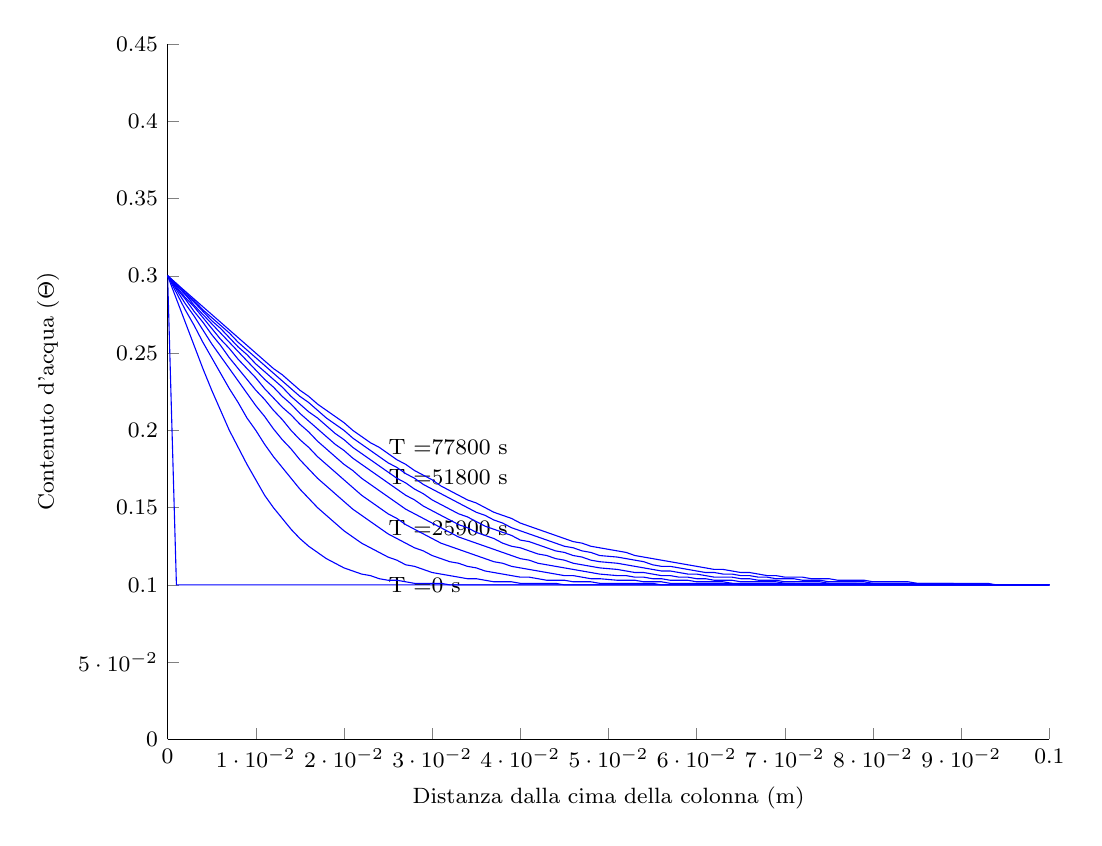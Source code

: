 % This file was created by matlab2tikz v0.4.4 running on MATLAB 8.2.
% Copyright (c) 2008--2013, Nico Schlömer <nico.schloemer@gmail.com>
% All rights reserved.
% 
% The latest updates can be retrieved from
%   http://www.mathworks.com/matlabcentral/fileexchange/22022-matlab2tikz
% where you can also make suggestions and rate matlab2tikz.
% 
\begin{tikzpicture}
\tikzstyle{every node}=[font=\footnotesize]
\begin{axis}[%
width=4.409in,
height=3.477in,
scale only axis,
xmin=0,
xmax=0.1,
xlabel={Distanza dalla cima della colonna (m)},
ymin=0,
ymax=0.45,
ylabel={$\text{Contenuto d'acqua (}\Theta\text{)}$},
axis x line*=bottom,
axis y line*=left
]
\addplot [
color=blue,
solid,
forget plot
]
table[row sep=crcr]{
0 0.3\\
0.001 0.1\\
0.002 0.1\\
0.003 0.1\\
0.004 0.1\\
0.005 0.1\\
0.006 0.1\\
0.007 0.1\\
0.008 0.1\\
0.009 0.1\\
0.01 0.1\\
0.011 0.1\\
0.012 0.1\\
0.013 0.1\\
0.014 0.1\\
0.015 0.1\\
0.016 0.1\\
0.017 0.1\\
0.018 0.1\\
0.019 0.1\\
0.02 0.1\\
0.021 0.1\\
0.022 0.1\\
0.023 0.1\\
0.024 0.1\\
0.025 0.1\\
0.026 0.1\\
0.027 0.1\\
0.028 0.1\\
0.029 0.1\\
0.03 0.1\\
0.031 0.1\\
0.032 0.1\\
0.033 0.1\\
0.034 0.1\\
0.035 0.1\\
0.036 0.1\\
0.037 0.1\\
0.038 0.1\\
0.039 0.1\\
0.04 0.1\\
0.041 0.1\\
0.042 0.1\\
0.043 0.1\\
0.044 0.1\\
0.045 0.1\\
0.046 0.1\\
0.047 0.1\\
0.048 0.1\\
0.049 0.1\\
0.051 0.1\\
0.052 0.1\\
0.053 0.1\\
0.054 0.1\\
0.055 0.1\\
0.056 0.1\\
0.057 0.1\\
0.058 0.1\\
0.059 0.1\\
0.06 0.1\\
0.061 0.1\\
0.062 0.1\\
0.063 0.1\\
0.064 0.1\\
0.065 0.1\\
0.066 0.1\\
0.067 0.1\\
0.068 0.1\\
0.069 0.1\\
0.07 0.1\\
0.071 0.1\\
0.072 0.1\\
0.073 0.1\\
0.074 0.1\\
0.075 0.1\\
0.076 0.1\\
0.077 0.1\\
0.078 0.1\\
0.079 0.1\\
0.08 0.1\\
0.081 0.1\\
0.082 0.1\\
0.083 0.1\\
0.084 0.1\\
0.085 0.1\\
0.086 0.1\\
0.087 0.1\\
0.088 0.1\\
0.089 0.1\\
0.09 0.1\\
0.091 0.1\\
0.092 0.1\\
0.093 0.1\\
0.094 0.1\\
0.095 0.1\\
0.096 0.1\\
0.097 0.1\\
0.098 0.1\\
0.099 0.1\\
0.1 0.1\\
};
\node[right, inner sep=0mm, text=black]
at (axis cs:0.025,0.1,0) {T =0 s};
\addplot [
color=blue,
solid,
forget plot
]
table[row sep=crcr]{
0 0.3\\
0.001 0.285\\
0.002 0.27\\
0.003 0.255\\
0.004 0.24\\
0.005 0.226\\
0.006 0.213\\
0.007 0.2\\
0.008 0.189\\
0.009 0.178\\
0.01 0.168\\
0.011 0.158\\
0.012 0.15\\
0.013 0.143\\
0.014 0.136\\
0.015 0.13\\
0.016 0.125\\
0.017 0.121\\
0.018 0.117\\
0.019 0.114\\
0.02 0.111\\
0.021 0.109\\
0.022 0.107\\
0.023 0.106\\
0.024 0.104\\
0.025 0.103\\
0.026 0.103\\
0.027 0.102\\
0.028 0.101\\
0.029 0.101\\
0.03 0.101\\
0.031 0.101\\
0.032 0.1\\
0.033 0.1\\
0.034 0.1\\
0.035 0.1\\
0.036 0.1\\
0.037 0.1\\
0.038 0.1\\
0.039 0.1\\
0.04 0.1\\
0.041 0.1\\
0.042 0.1\\
0.043 0.1\\
0.044 0.1\\
0.045 0.1\\
0.046 0.1\\
0.047 0.1\\
0.048 0.1\\
0.049 0.1\\
0.051 0.1\\
0.052 0.1\\
0.053 0.1\\
0.054 0.1\\
0.055 0.1\\
0.056 0.1\\
0.057 0.1\\
0.058 0.1\\
0.059 0.1\\
0.06 0.1\\
0.061 0.1\\
0.062 0.1\\
0.063 0.1\\
0.064 0.1\\
0.065 0.1\\
0.066 0.1\\
0.067 0.1\\
0.068 0.1\\
0.069 0.1\\
0.07 0.1\\
0.071 0.1\\
0.072 0.1\\
0.073 0.1\\
0.074 0.1\\
0.075 0.1\\
0.076 0.1\\
0.077 0.1\\
0.078 0.1\\
0.079 0.1\\
0.08 0.1\\
0.081 0.1\\
0.082 0.1\\
0.083 0.1\\
0.084 0.1\\
0.085 0.1\\
0.086 0.1\\
0.087 0.1\\
0.088 0.1\\
0.089 0.1\\
0.09 0.1\\
0.091 0.1\\
0.092 0.1\\
0.093 0.1\\
0.094 0.1\\
0.095 0.1\\
0.096 0.1\\
0.097 0.1\\
0.098 0.1\\
0.099 0.1\\
0.1 0.1\\
};
\addplot [
color=blue,
solid,
forget plot
]
table[row sep=crcr]{
0 0.3\\
0.001 0.289\\
0.002 0.278\\
0.003 0.268\\
0.004 0.257\\
0.005 0.247\\
0.006 0.237\\
0.007 0.227\\
0.008 0.218\\
0.009 0.208\\
0.01 0.2\\
0.011 0.191\\
0.012 0.183\\
0.013 0.176\\
0.014 0.169\\
0.015 0.162\\
0.016 0.156\\
0.017 0.15\\
0.018 0.145\\
0.019 0.14\\
0.02 0.135\\
0.021 0.131\\
0.022 0.127\\
0.023 0.124\\
0.024 0.121\\
0.025 0.118\\
0.026 0.116\\
0.027 0.113\\
0.028 0.112\\
0.029 0.11\\
0.03 0.108\\
0.031 0.107\\
0.032 0.106\\
0.033 0.105\\
0.034 0.104\\
0.035 0.104\\
0.036 0.103\\
0.037 0.102\\
0.038 0.102\\
0.039 0.102\\
0.04 0.101\\
0.041 0.101\\
0.042 0.101\\
0.043 0.101\\
0.044 0.101\\
0.045 0.1\\
0.046 0.1\\
0.047 0.1\\
0.048 0.1\\
0.049 0.1\\
0.051 0.1\\
0.052 0.1\\
0.053 0.1\\
0.054 0.1\\
0.055 0.1\\
0.056 0.1\\
0.057 0.1\\
0.058 0.1\\
0.059 0.1\\
0.06 0.1\\
0.061 0.1\\
0.062 0.1\\
0.063 0.1\\
0.064 0.1\\
0.065 0.1\\
0.066 0.1\\
0.067 0.1\\
0.068 0.1\\
0.069 0.1\\
0.07 0.1\\
0.071 0.1\\
0.072 0.1\\
0.073 0.1\\
0.074 0.1\\
0.075 0.1\\
0.076 0.1\\
0.077 0.1\\
0.078 0.1\\
0.079 0.1\\
0.08 0.1\\
0.081 0.1\\
0.082 0.1\\
0.083 0.1\\
0.084 0.1\\
0.085 0.1\\
0.086 0.1\\
0.087 0.1\\
0.088 0.1\\
0.089 0.1\\
0.09 0.1\\
0.091 0.1\\
0.092 0.1\\
0.093 0.1\\
0.094 0.1\\
0.095 0.1\\
0.096 0.1\\
0.097 0.1\\
0.098 0.1\\
0.099 0.1\\
0.1 0.1\\
};
\addplot [
color=blue,
solid,
forget plot
]
table[row sep=crcr]{
0 0.3\\
0.001 0.291\\
0.002 0.282\\
0.003 0.274\\
0.004 0.265\\
0.005 0.256\\
0.006 0.248\\
0.007 0.24\\
0.008 0.232\\
0.009 0.224\\
0.01 0.216\\
0.011 0.209\\
0.012 0.201\\
0.013 0.194\\
0.014 0.188\\
0.015 0.181\\
0.016 0.175\\
0.017 0.169\\
0.018 0.164\\
0.019 0.159\\
0.02 0.154\\
0.021 0.149\\
0.022 0.145\\
0.023 0.141\\
0.024 0.137\\
0.025 0.133\\
0.026 0.13\\
0.027 0.127\\
0.028 0.124\\
0.029 0.122\\
0.03 0.119\\
0.031 0.117\\
0.032 0.115\\
0.033 0.114\\
0.034 0.112\\
0.035 0.111\\
0.036 0.109\\
0.037 0.108\\
0.038 0.107\\
0.039 0.106\\
0.04 0.105\\
0.041 0.105\\
0.042 0.104\\
0.043 0.103\\
0.044 0.103\\
0.045 0.103\\
0.046 0.102\\
0.047 0.102\\
0.048 0.102\\
0.049 0.101\\
0.051 0.101\\
0.052 0.101\\
0.053 0.101\\
0.054 0.101\\
0.055 0.101\\
0.056 0.1\\
0.057 0.1\\
0.058 0.1\\
0.059 0.1\\
0.06 0.1\\
0.061 0.1\\
0.062 0.1\\
0.063 0.1\\
0.064 0.1\\
0.065 0.1\\
0.066 0.1\\
0.067 0.1\\
0.068 0.1\\
0.069 0.1\\
0.07 0.1\\
0.071 0.1\\
0.072 0.1\\
0.073 0.1\\
0.074 0.1\\
0.075 0.1\\
0.076 0.1\\
0.077 0.1\\
0.078 0.1\\
0.079 0.1\\
0.08 0.1\\
0.081 0.1\\
0.082 0.1\\
0.083 0.1\\
0.084 0.1\\
0.085 0.1\\
0.086 0.1\\
0.087 0.1\\
0.088 0.1\\
0.089 0.1\\
0.09 0.1\\
0.091 0.1\\
0.092 0.1\\
0.093 0.1\\
0.094 0.1\\
0.095 0.1\\
0.096 0.1\\
0.097 0.1\\
0.098 0.1\\
0.099 0.1\\
0.1 0.1\\
};
\node[right, inner sep=0mm, text=black]
at (axis cs:0.025,0.137,0) {T =25900 s};
\addplot [
color=blue,
solid,
forget plot
]
table[row sep=crcr]{
0 0.3\\
0.001 0.292\\
0.002 0.285\\
0.003 0.277\\
0.004 0.27\\
0.005 0.262\\
0.006 0.255\\
0.007 0.247\\
0.008 0.24\\
0.009 0.233\\
0.01 0.226\\
0.011 0.22\\
0.012 0.213\\
0.013 0.207\\
0.014 0.2\\
0.015 0.194\\
0.016 0.189\\
0.017 0.183\\
0.018 0.178\\
0.019 0.173\\
0.02 0.168\\
0.021 0.163\\
0.022 0.158\\
0.023 0.154\\
0.024 0.15\\
0.025 0.146\\
0.026 0.143\\
0.027 0.139\\
0.028 0.136\\
0.029 0.133\\
0.03 0.13\\
0.031 0.127\\
0.032 0.125\\
0.033 0.123\\
0.034 0.121\\
0.035 0.119\\
0.036 0.117\\
0.037 0.115\\
0.038 0.114\\
0.039 0.112\\
0.04 0.111\\
0.041 0.11\\
0.042 0.109\\
0.043 0.108\\
0.044 0.107\\
0.045 0.106\\
0.046 0.106\\
0.047 0.105\\
0.048 0.104\\
0.049 0.104\\
0.051 0.103\\
0.052 0.103\\
0.053 0.103\\
0.054 0.102\\
0.055 0.102\\
0.056 0.102\\
0.057 0.101\\
0.058 0.101\\
0.059 0.101\\
0.06 0.101\\
0.061 0.101\\
0.062 0.101\\
0.063 0.101\\
0.064 0.101\\
0.065 0.1\\
0.066 0.1\\
0.067 0.1\\
0.068 0.1\\
0.069 0.1\\
0.07 0.1\\
0.071 0.1\\
0.072 0.1\\
0.073 0.1\\
0.074 0.1\\
0.075 0.1\\
0.076 0.1\\
0.077 0.1\\
0.078 0.1\\
0.079 0.1\\
0.08 0.1\\
0.081 0.1\\
0.082 0.1\\
0.083 0.1\\
0.084 0.1\\
0.085 0.1\\
0.086 0.1\\
0.087 0.1\\
0.088 0.1\\
0.089 0.1\\
0.09 0.1\\
0.091 0.1\\
0.092 0.1\\
0.093 0.1\\
0.094 0.1\\
0.095 0.1\\
0.096 0.1\\
0.097 0.1\\
0.098 0.1\\
0.099 0.1\\
0.1 0.1\\
};
\addplot [
color=blue,
solid,
forget plot
]
table[row sep=crcr]{
0 0.3\\
0.001 0.293\\
0.002 0.286\\
0.003 0.28\\
0.004 0.273\\
0.005 0.266\\
0.006 0.259\\
0.007 0.253\\
0.008 0.246\\
0.009 0.24\\
0.01 0.234\\
0.011 0.227\\
0.012 0.221\\
0.013 0.215\\
0.014 0.21\\
0.015 0.204\\
0.016 0.199\\
0.017 0.193\\
0.018 0.188\\
0.019 0.183\\
0.02 0.178\\
0.021 0.174\\
0.022 0.169\\
0.023 0.165\\
0.024 0.161\\
0.025 0.157\\
0.026 0.153\\
0.027 0.149\\
0.028 0.146\\
0.029 0.143\\
0.03 0.14\\
0.031 0.137\\
0.032 0.134\\
0.033 0.131\\
0.034 0.129\\
0.035 0.127\\
0.036 0.125\\
0.037 0.123\\
0.038 0.121\\
0.039 0.119\\
0.04 0.117\\
0.041 0.116\\
0.042 0.114\\
0.043 0.113\\
0.044 0.112\\
0.045 0.111\\
0.046 0.11\\
0.047 0.109\\
0.048 0.108\\
0.049 0.107\\
0.051 0.106\\
0.052 0.106\\
0.053 0.105\\
0.054 0.105\\
0.055 0.104\\
0.056 0.104\\
0.057 0.103\\
0.058 0.103\\
0.059 0.103\\
0.06 0.102\\
0.061 0.102\\
0.062 0.102\\
0.063 0.102\\
0.064 0.101\\
0.065 0.101\\
0.066 0.101\\
0.067 0.101\\
0.068 0.101\\
0.069 0.101\\
0.07 0.101\\
0.071 0.101\\
0.072 0.1\\
0.073 0.1\\
0.074 0.1\\
0.075 0.1\\
0.076 0.1\\
0.077 0.1\\
0.078 0.1\\
0.079 0.1\\
0.08 0.1\\
0.081 0.1\\
0.082 0.1\\
0.083 0.1\\
0.084 0.1\\
0.085 0.1\\
0.086 0.1\\
0.087 0.1\\
0.088 0.1\\
0.089 0.1\\
0.09 0.1\\
0.091 0.1\\
0.092 0.1\\
0.093 0.1\\
0.094 0.1\\
0.095 0.1\\
0.096 0.1\\
0.097 0.1\\
0.098 0.1\\
0.099 0.1\\
0.1 0.1\\
};
\addplot [
color=blue,
solid,
forget plot
]
table[row sep=crcr]{
0 0.3\\
0.001 0.294\\
0.002 0.288\\
0.003 0.281\\
0.004 0.275\\
0.005 0.269\\
0.006 0.263\\
0.007 0.257\\
0.008 0.251\\
0.009 0.245\\
0.01 0.239\\
0.011 0.233\\
0.012 0.228\\
0.013 0.222\\
0.014 0.217\\
0.015 0.211\\
0.016 0.206\\
0.017 0.201\\
0.018 0.196\\
0.019 0.191\\
0.02 0.187\\
0.021 0.182\\
0.022 0.178\\
0.023 0.174\\
0.024 0.17\\
0.025 0.166\\
0.026 0.162\\
0.027 0.158\\
0.028 0.155\\
0.029 0.151\\
0.03 0.148\\
0.031 0.145\\
0.032 0.142\\
0.033 0.139\\
0.034 0.137\\
0.035 0.134\\
0.036 0.132\\
0.037 0.13\\
0.038 0.127\\
0.039 0.125\\
0.04 0.124\\
0.041 0.122\\
0.042 0.12\\
0.043 0.119\\
0.044 0.117\\
0.045 0.116\\
0.046 0.114\\
0.047 0.113\\
0.048 0.112\\
0.049 0.111\\
0.051 0.11\\
0.052 0.109\\
0.053 0.108\\
0.054 0.108\\
0.055 0.107\\
0.056 0.106\\
0.057 0.106\\
0.058 0.105\\
0.059 0.105\\
0.06 0.104\\
0.061 0.104\\
0.062 0.103\\
0.063 0.103\\
0.064 0.103\\
0.065 0.102\\
0.066 0.102\\
0.067 0.102\\
0.068 0.102\\
0.069 0.102\\
0.07 0.101\\
0.071 0.101\\
0.072 0.101\\
0.073 0.101\\
0.074 0.101\\
0.075 0.101\\
0.076 0.101\\
0.077 0.101\\
0.078 0.101\\
0.079 0.1\\
0.08 0.1\\
0.081 0.1\\
0.082 0.1\\
0.083 0.1\\
0.084 0.1\\
0.085 0.1\\
0.086 0.1\\
0.087 0.1\\
0.088 0.1\\
0.089 0.1\\
0.09 0.1\\
0.091 0.1\\
0.092 0.1\\
0.093 0.1\\
0.094 0.1\\
0.095 0.1\\
0.096 0.1\\
0.097 0.1\\
0.098 0.1\\
0.099 0.1\\
0.1 0.1\\
};
\node[right, inner sep=0mm, text=black]
at (axis cs:0.025,0.17,0) {T =51800 s};
\addplot [
color=blue,
solid,
forget plot
]
table[row sep=crcr]{
0 0.3\\
0.001 0.294\\
0.002 0.288\\
0.003 0.283\\
0.004 0.277\\
0.005 0.271\\
0.006 0.266\\
0.007 0.26\\
0.008 0.254\\
0.009 0.249\\
0.01 0.243\\
0.011 0.238\\
0.012 0.233\\
0.013 0.228\\
0.014 0.222\\
0.015 0.217\\
0.016 0.212\\
0.017 0.208\\
0.018 0.203\\
0.019 0.198\\
0.02 0.194\\
0.021 0.189\\
0.022 0.185\\
0.023 0.181\\
0.024 0.177\\
0.025 0.173\\
0.026 0.169\\
0.027 0.166\\
0.028 0.162\\
0.029 0.159\\
0.03 0.155\\
0.031 0.152\\
0.032 0.149\\
0.033 0.146\\
0.034 0.144\\
0.035 0.141\\
0.036 0.138\\
0.037 0.136\\
0.038 0.134\\
0.039 0.132\\
0.04 0.129\\
0.041 0.128\\
0.042 0.126\\
0.043 0.124\\
0.044 0.122\\
0.045 0.121\\
0.046 0.119\\
0.047 0.118\\
0.048 0.116\\
0.049 0.115\\
0.051 0.114\\
0.052 0.113\\
0.053 0.112\\
0.054 0.111\\
0.055 0.11\\
0.056 0.109\\
0.057 0.109\\
0.058 0.108\\
0.059 0.107\\
0.06 0.107\\
0.061 0.106\\
0.062 0.105\\
0.063 0.105\\
0.064 0.105\\
0.065 0.104\\
0.066 0.104\\
0.067 0.103\\
0.068 0.103\\
0.069 0.103\\
0.07 0.102\\
0.071 0.102\\
0.072 0.102\\
0.073 0.102\\
0.074 0.102\\
0.075 0.101\\
0.076 0.101\\
0.077 0.101\\
0.078 0.101\\
0.079 0.101\\
0.08 0.101\\
0.081 0.101\\
0.082 0.101\\
0.083 0.101\\
0.084 0.101\\
0.085 0.1\\
0.086 0.1\\
0.087 0.1\\
0.088 0.1\\
0.089 0.1\\
0.09 0.1\\
0.091 0.1\\
0.092 0.1\\
0.093 0.1\\
0.094 0.1\\
0.095 0.1\\
0.096 0.1\\
0.097 0.1\\
0.098 0.1\\
0.099 0.1\\
0.1 0.1\\
};
\addplot [
color=blue,
solid,
forget plot
]
table[row sep=crcr]{
0 0.3\\
0.001 0.295\\
0.002 0.289\\
0.003 0.284\\
0.004 0.278\\
0.005 0.273\\
0.006 0.268\\
0.007 0.263\\
0.008 0.257\\
0.009 0.252\\
0.01 0.247\\
0.011 0.242\\
0.012 0.237\\
0.013 0.232\\
0.014 0.227\\
0.015 0.222\\
0.016 0.218\\
0.017 0.213\\
0.018 0.208\\
0.019 0.204\\
0.02 0.2\\
0.021 0.195\\
0.022 0.191\\
0.023 0.187\\
0.024 0.183\\
0.025 0.179\\
0.026 0.176\\
0.027 0.172\\
0.028 0.169\\
0.029 0.165\\
0.03 0.162\\
0.031 0.159\\
0.032 0.156\\
0.033 0.153\\
0.034 0.15\\
0.035 0.147\\
0.036 0.145\\
0.037 0.142\\
0.038 0.14\\
0.039 0.137\\
0.04 0.135\\
0.041 0.133\\
0.042 0.131\\
0.043 0.129\\
0.044 0.127\\
0.045 0.125\\
0.046 0.124\\
0.047 0.122\\
0.048 0.121\\
0.049 0.119\\
0.051 0.118\\
0.052 0.117\\
0.053 0.116\\
0.054 0.115\\
0.055 0.113\\
0.056 0.112\\
0.057 0.112\\
0.058 0.111\\
0.059 0.11\\
0.06 0.109\\
0.061 0.108\\
0.062 0.108\\
0.063 0.107\\
0.064 0.107\\
0.065 0.106\\
0.066 0.106\\
0.067 0.105\\
0.068 0.105\\
0.069 0.104\\
0.07 0.104\\
0.071 0.104\\
0.072 0.103\\
0.073 0.103\\
0.074 0.103\\
0.075 0.102\\
0.076 0.102\\
0.077 0.102\\
0.078 0.102\\
0.079 0.102\\
0.08 0.101\\
0.081 0.101\\
0.082 0.101\\
0.083 0.101\\
0.084 0.101\\
0.085 0.101\\
0.086 0.101\\
0.087 0.101\\
0.088 0.101\\
0.089 0.101\\
0.09 0.1\\
0.091 0.1\\
0.092 0.1\\
0.093 0.1\\
0.094 0.1\\
0.095 0.1\\
0.096 0.1\\
0.097 0.1\\
0.098 0.1\\
0.099 0.1\\
0.1 0.1\\
};
\addplot [
color=blue,
solid,
forget plot
]
table[row sep=crcr]{
0 0.3\\
0.001 0.295\\
0.002 0.29\\
0.003 0.285\\
0.004 0.28\\
0.005 0.275\\
0.006 0.27\\
0.007 0.265\\
0.008 0.26\\
0.009 0.255\\
0.01 0.25\\
0.011 0.245\\
0.012 0.24\\
0.013 0.236\\
0.014 0.231\\
0.015 0.226\\
0.016 0.222\\
0.017 0.217\\
0.018 0.213\\
0.019 0.209\\
0.02 0.205\\
0.021 0.2\\
0.022 0.196\\
0.023 0.192\\
0.024 0.189\\
0.025 0.185\\
0.026 0.181\\
0.027 0.178\\
0.028 0.174\\
0.029 0.171\\
0.03 0.168\\
0.031 0.164\\
0.032 0.161\\
0.033 0.158\\
0.034 0.155\\
0.035 0.153\\
0.036 0.15\\
0.037 0.147\\
0.038 0.145\\
0.039 0.143\\
0.04 0.14\\
0.041 0.138\\
0.042 0.136\\
0.043 0.134\\
0.044 0.132\\
0.045 0.13\\
0.046 0.128\\
0.047 0.127\\
0.048 0.125\\
0.049 0.124\\
0.051 0.122\\
0.052 0.121\\
0.053 0.119\\
0.054 0.118\\
0.055 0.117\\
0.056 0.116\\
0.057 0.115\\
0.058 0.114\\
0.059 0.113\\
0.06 0.112\\
0.061 0.111\\
0.062 0.11\\
0.063 0.11\\
0.064 0.109\\
0.065 0.108\\
0.066 0.108\\
0.067 0.107\\
0.068 0.106\\
0.069 0.106\\
0.07 0.105\\
0.071 0.105\\
0.072 0.105\\
0.073 0.104\\
0.074 0.104\\
0.075 0.104\\
0.076 0.103\\
0.077 0.103\\
0.078 0.103\\
0.079 0.103\\
0.08 0.102\\
0.081 0.102\\
0.082 0.102\\
0.083 0.102\\
0.084 0.102\\
0.085 0.101\\
0.086 0.101\\
0.087 0.101\\
0.088 0.101\\
0.089 0.101\\
0.09 0.101\\
0.091 0.101\\
0.092 0.101\\
0.093 0.101\\
0.094 0.1\\
0.095 0.1\\
0.096 0.1\\
0.097 0.1\\
0.098 0.1\\
0.099 0.1\\
0.1 0.1\\
};
\node[right, inner sep=0mm, text=black]
at (axis cs:0.025,0.189,0) {T =77800 s};
\end{axis}
\end{tikzpicture}%